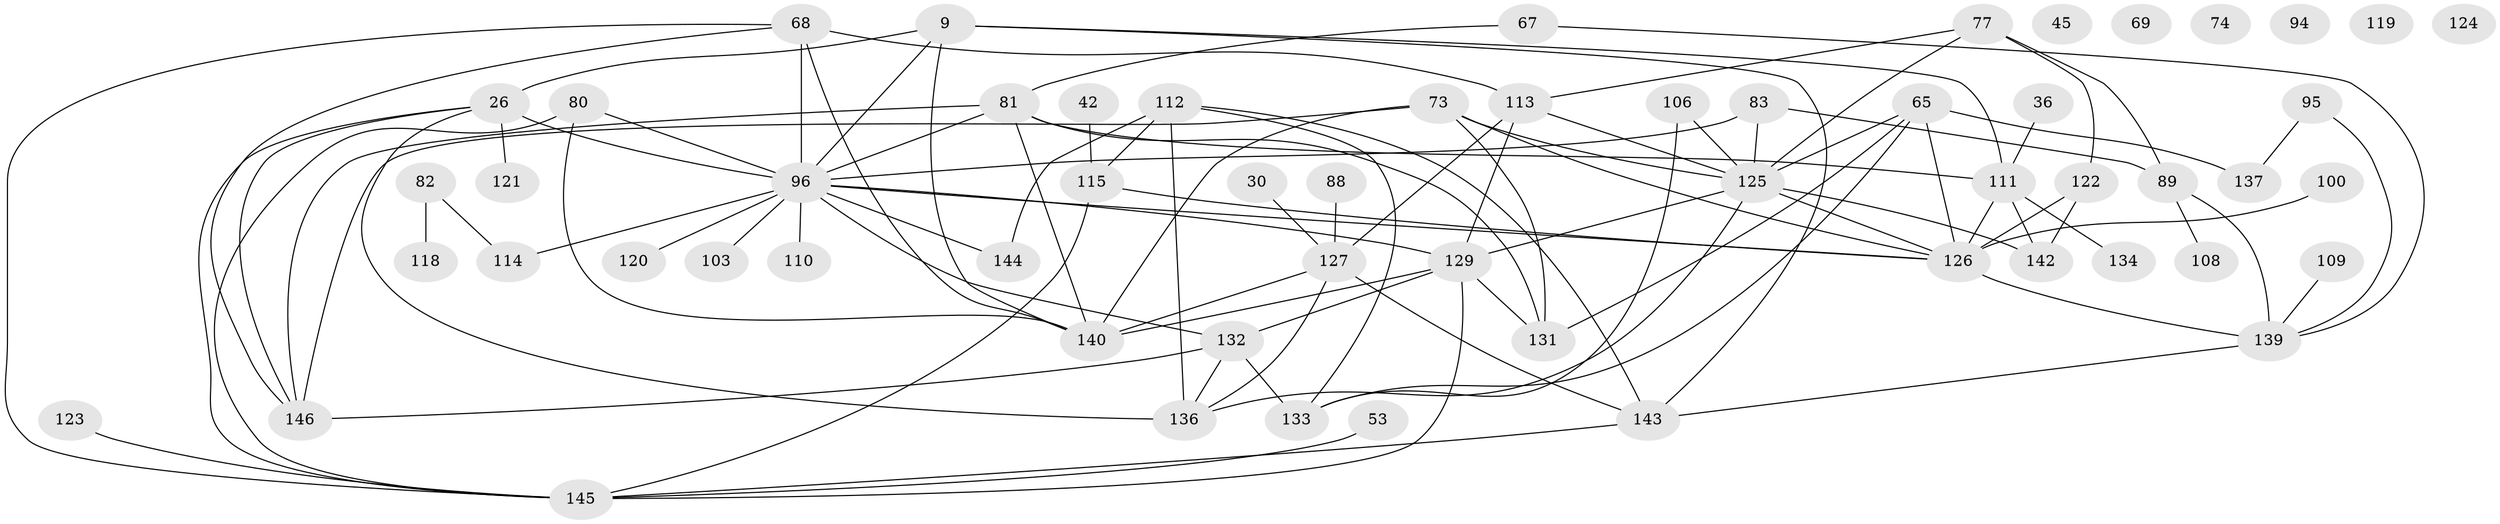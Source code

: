 // original degree distribution, {3: 0.2876712328767123, 1: 0.1643835616438356, 2: 0.2465753424657534, 7: 0.0136986301369863, 4: 0.1506849315068493, 5: 0.0684931506849315, 6: 0.03424657534246575, 0: 0.0273972602739726, 8: 0.00684931506849315}
// Generated by graph-tools (version 1.1) at 2025/42/03/04/25 21:42:58]
// undirected, 58 vertices, 98 edges
graph export_dot {
graph [start="1"]
  node [color=gray90,style=filled];
  9;
  26 [super="+10"];
  30 [super="+19"];
  36;
  42;
  45 [super="+35"];
  53;
  65 [super="+12+62"];
  67 [super="+52"];
  68 [super="+47"];
  69 [super="+29"];
  73 [super="+63+31"];
  74;
  77 [super="+25"];
  80;
  81 [super="+46"];
  82 [super="+61"];
  83 [super="+60"];
  88;
  89 [super="+40"];
  94;
  95;
  96 [super="+24+58+91+76+87"];
  100;
  103;
  106;
  108;
  109;
  110 [super="+32+49"];
  111 [super="+90"];
  112 [super="+6"];
  113 [super="+105"];
  114;
  115 [super="+55+92"];
  118;
  119;
  120;
  121;
  122 [super="+117"];
  123;
  124;
  125 [super="+14+98"];
  126 [super="+20+75+34+28+2+86"];
  127;
  129 [super="+38+116+56+128+71"];
  131 [super="+5+79"];
  132 [super="+43"];
  133 [super="+51"];
  134;
  136 [super="+70"];
  137 [super="+54"];
  139 [super="+107"];
  140 [super="+93+135"];
  142 [super="+141"];
  143 [super="+13+37+39+138+104+41"];
  144;
  145 [super="+130+102"];
  146 [super="+85"];
  9 -- 26 [weight=2];
  9 -- 96;
  9 -- 143;
  9 -- 111;
  9 -- 140 [weight=2];
  26 -- 121;
  26 -- 146;
  26 -- 145;
  26 -- 96;
  26 -- 136;
  30 -- 127;
  36 -- 111;
  42 -- 115;
  53 -- 145;
  65 -- 137;
  65 -- 133 [weight=2];
  65 -- 126 [weight=2];
  65 -- 131;
  65 -- 125;
  67 -- 139;
  67 -- 81;
  68 -- 113 [weight=2];
  68 -- 145 [weight=2];
  68 -- 96 [weight=2];
  68 -- 140;
  68 -- 146;
  73 -- 131;
  73 -- 126;
  73 -- 140;
  73 -- 146;
  73 -- 125;
  77 -- 125 [weight=2];
  77 -- 113;
  77 -- 89 [weight=2];
  77 -- 122;
  80 -- 96;
  80 -- 145;
  80 -- 140;
  81 -- 131;
  81 -- 111 [weight=2];
  81 -- 96;
  81 -- 140;
  81 -- 146;
  82 -- 114;
  82 -- 118;
  83 -- 89 [weight=2];
  83 -- 125 [weight=2];
  83 -- 96;
  88 -- 127;
  89 -- 108;
  89 -- 139;
  95 -- 137;
  95 -- 139;
  96 -- 144;
  96 -- 132;
  96 -- 126 [weight=2];
  96 -- 120;
  96 -- 114;
  96 -- 103;
  96 -- 129;
  96 -- 110;
  100 -- 126;
  106 -- 133;
  106 -- 125;
  109 -- 139;
  111 -- 134;
  111 -- 126;
  111 -- 142;
  112 -- 136 [weight=2];
  112 -- 143;
  112 -- 144;
  112 -- 133;
  112 -- 115;
  113 -- 127 [weight=2];
  113 -- 125;
  113 -- 129;
  115 -- 126;
  115 -- 145 [weight=2];
  122 -- 142;
  122 -- 126;
  123 -- 145;
  125 -- 126;
  125 -- 136;
  125 -- 142 [weight=2];
  125 -- 129;
  126 -- 139 [weight=2];
  127 -- 140;
  127 -- 143;
  127 -- 136;
  129 -- 131 [weight=2];
  129 -- 140;
  129 -- 145;
  129 -- 132;
  132 -- 133 [weight=2];
  132 -- 146;
  132 -- 136;
  139 -- 143;
  143 -- 145;
}
